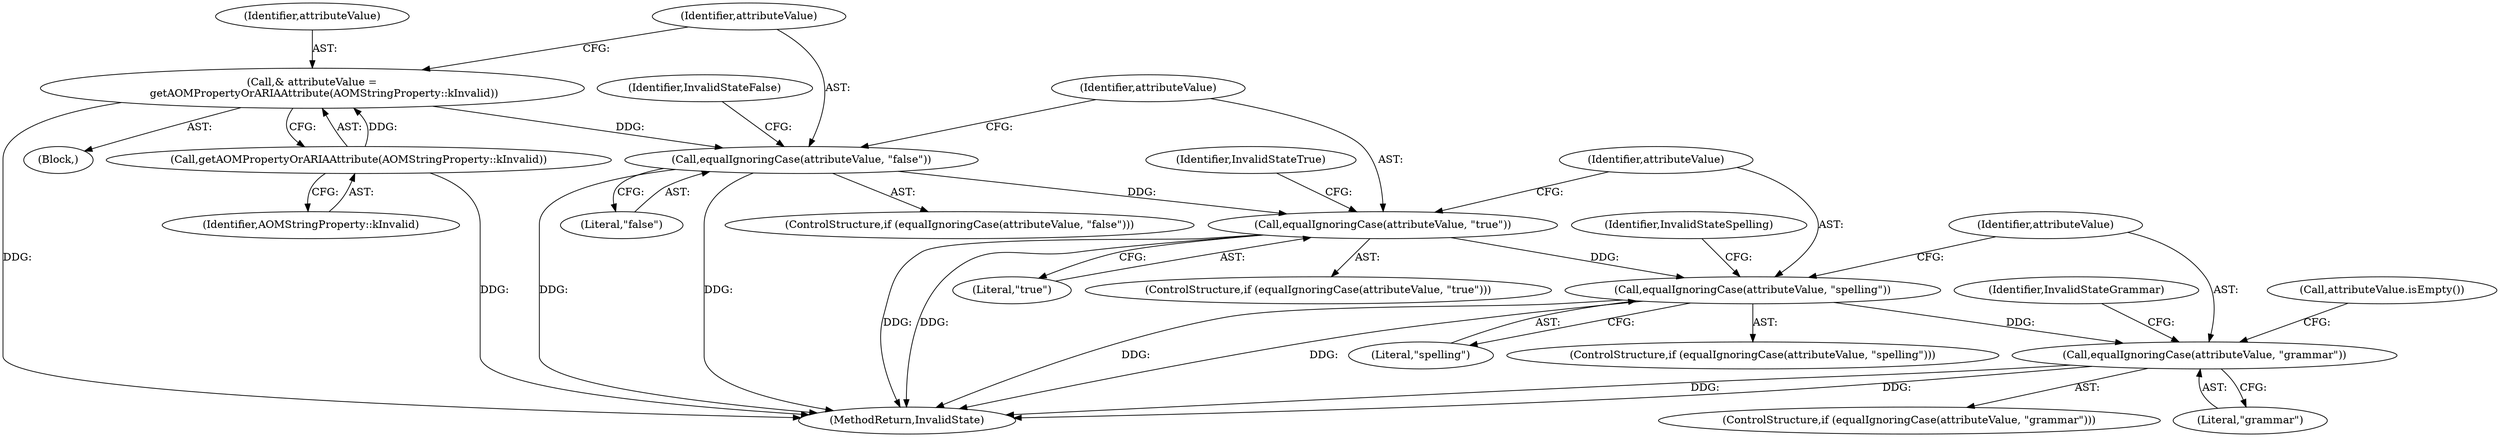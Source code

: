 digraph "1_Chrome_d27468a832d5316884bd02f459cbf493697fd7e1_10@del" {
"1000126" [label="(Call,equalIgnoringCase(attributeValue, \"grammar\"))"];
"1000120" [label="(Call,equalIgnoringCase(attributeValue, \"spelling\"))"];
"1000114" [label="(Call,equalIgnoringCase(attributeValue, \"true\"))"];
"1000108" [label="(Call,equalIgnoringCase(attributeValue, \"false\"))"];
"1000103" [label="(Call,& attributeValue =\n       getAOMPropertyOrARIAAttribute(AOMStringProperty::kInvalid))"];
"1000105" [label="(Call,getAOMPropertyOrARIAAttribute(AOMStringProperty::kInvalid))"];
"1000107" [label="(ControlStructure,if (equalIgnoringCase(attributeValue, \"false\")))"];
"1000122" [label="(Literal,\"spelling\")"];
"1000121" [label="(Identifier,attributeValue)"];
"1000127" [label="(Identifier,attributeValue)"];
"1000109" [label="(Identifier,attributeValue)"];
"1000112" [label="(Identifier,InvalidStateFalse)"];
"1000104" [label="(Identifier,attributeValue)"];
"1000133" [label="(Call,attributeValue.isEmpty())"];
"1000119" [label="(ControlStructure,if (equalIgnoringCase(attributeValue, \"spelling\")))"];
"1000113" [label="(ControlStructure,if (equalIgnoringCase(attributeValue, \"true\")))"];
"1000110" [label="(Literal,\"false\")"];
"1000114" [label="(Call,equalIgnoringCase(attributeValue, \"true\"))"];
"1000170" [label="(MethodReturn,InvalidState)"];
"1000120" [label="(Call,equalIgnoringCase(attributeValue, \"spelling\"))"];
"1000101" [label="(Block,)"];
"1000118" [label="(Identifier,InvalidStateTrue)"];
"1000126" [label="(Call,equalIgnoringCase(attributeValue, \"grammar\"))"];
"1000108" [label="(Call,equalIgnoringCase(attributeValue, \"false\"))"];
"1000130" [label="(Identifier,InvalidStateGrammar)"];
"1000125" [label="(ControlStructure,if (equalIgnoringCase(attributeValue, \"grammar\")))"];
"1000124" [label="(Identifier,InvalidStateSpelling)"];
"1000106" [label="(Identifier,AOMStringProperty::kInvalid)"];
"1000128" [label="(Literal,\"grammar\")"];
"1000105" [label="(Call,getAOMPropertyOrARIAAttribute(AOMStringProperty::kInvalid))"];
"1000115" [label="(Identifier,attributeValue)"];
"1000103" [label="(Call,& attributeValue =\n       getAOMPropertyOrARIAAttribute(AOMStringProperty::kInvalid))"];
"1000116" [label="(Literal,\"true\")"];
"1000126" -> "1000125"  [label="AST: "];
"1000126" -> "1000128"  [label="CFG: "];
"1000127" -> "1000126"  [label="AST: "];
"1000128" -> "1000126"  [label="AST: "];
"1000130" -> "1000126"  [label="CFG: "];
"1000133" -> "1000126"  [label="CFG: "];
"1000126" -> "1000170"  [label="DDG: "];
"1000126" -> "1000170"  [label="DDG: "];
"1000120" -> "1000126"  [label="DDG: "];
"1000120" -> "1000119"  [label="AST: "];
"1000120" -> "1000122"  [label="CFG: "];
"1000121" -> "1000120"  [label="AST: "];
"1000122" -> "1000120"  [label="AST: "];
"1000124" -> "1000120"  [label="CFG: "];
"1000127" -> "1000120"  [label="CFG: "];
"1000120" -> "1000170"  [label="DDG: "];
"1000120" -> "1000170"  [label="DDG: "];
"1000114" -> "1000120"  [label="DDG: "];
"1000114" -> "1000113"  [label="AST: "];
"1000114" -> "1000116"  [label="CFG: "];
"1000115" -> "1000114"  [label="AST: "];
"1000116" -> "1000114"  [label="AST: "];
"1000118" -> "1000114"  [label="CFG: "];
"1000121" -> "1000114"  [label="CFG: "];
"1000114" -> "1000170"  [label="DDG: "];
"1000114" -> "1000170"  [label="DDG: "];
"1000108" -> "1000114"  [label="DDG: "];
"1000108" -> "1000107"  [label="AST: "];
"1000108" -> "1000110"  [label="CFG: "];
"1000109" -> "1000108"  [label="AST: "];
"1000110" -> "1000108"  [label="AST: "];
"1000112" -> "1000108"  [label="CFG: "];
"1000115" -> "1000108"  [label="CFG: "];
"1000108" -> "1000170"  [label="DDG: "];
"1000108" -> "1000170"  [label="DDG: "];
"1000103" -> "1000108"  [label="DDG: "];
"1000103" -> "1000101"  [label="AST: "];
"1000103" -> "1000105"  [label="CFG: "];
"1000104" -> "1000103"  [label="AST: "];
"1000105" -> "1000103"  [label="AST: "];
"1000109" -> "1000103"  [label="CFG: "];
"1000103" -> "1000170"  [label="DDG: "];
"1000105" -> "1000103"  [label="DDG: "];
"1000105" -> "1000106"  [label="CFG: "];
"1000106" -> "1000105"  [label="AST: "];
"1000105" -> "1000170"  [label="DDG: "];
}
